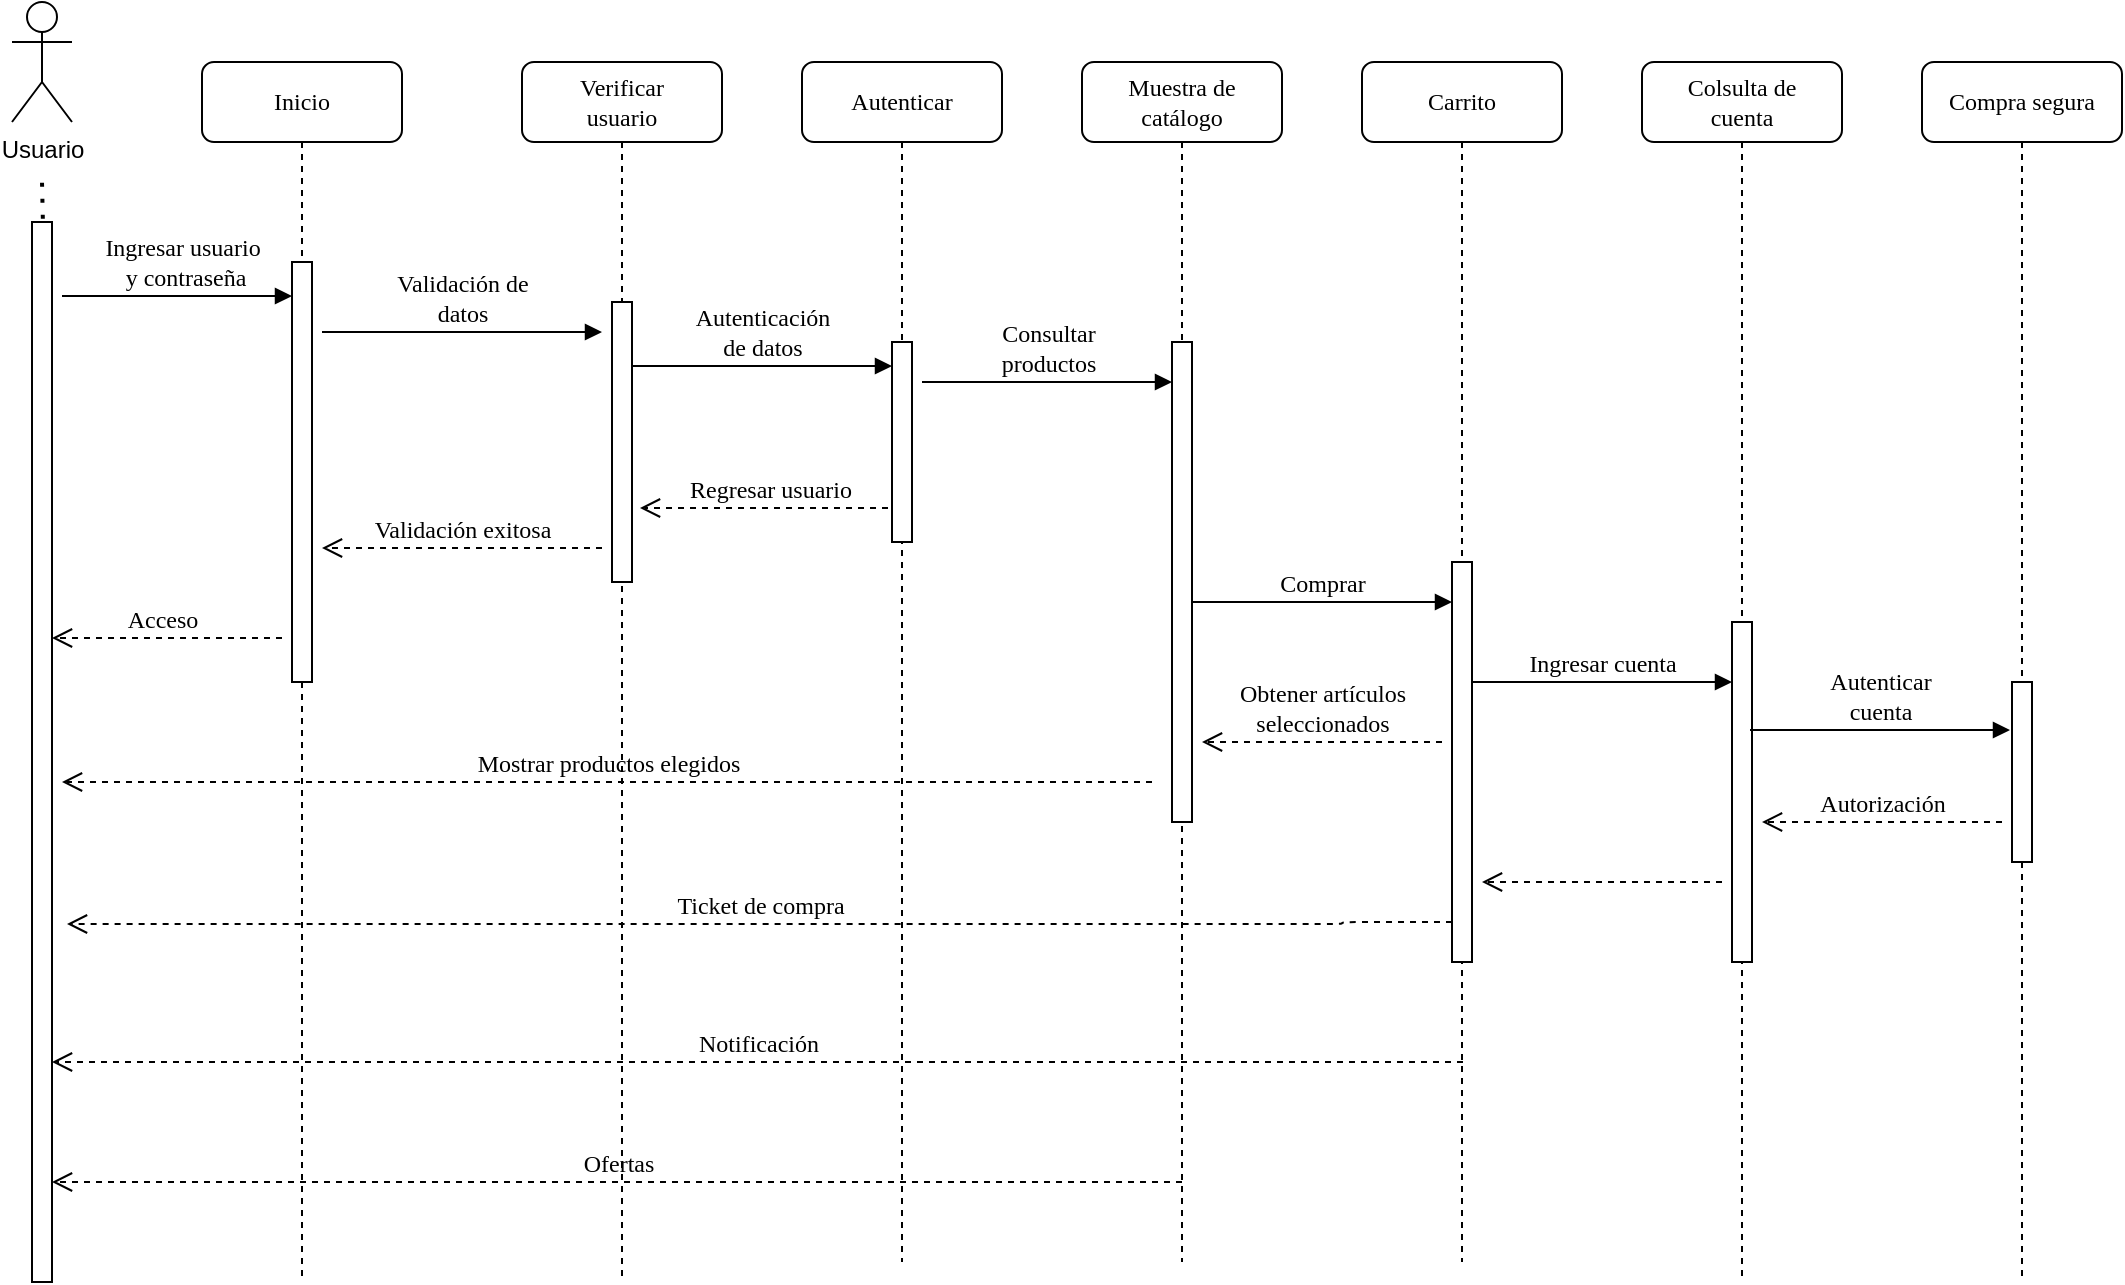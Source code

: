 <mxfile version="22.0.6" type="device">
  <diagram name="Page-1" id="13e1069c-82ec-6db2-03f1-153e76fe0fe0">
    <mxGraphModel dx="1051" dy="1029" grid="1" gridSize="10" guides="1" tooltips="1" connect="1" arrows="1" fold="1" page="1" pageScale="1" pageWidth="1100" pageHeight="850" background="none" math="0" shadow="0">
      <root>
        <mxCell id="0" />
        <mxCell id="1" parent="0" />
        <mxCell id="7baba1c4bc27f4b0-2" value="Inicio" style="shape=umlLifeline;perimeter=lifelinePerimeter;whiteSpace=wrap;html=1;container=1;collapsible=0;recursiveResize=0;outlineConnect=0;rounded=1;shadow=0;comic=0;labelBackgroundColor=none;strokeWidth=1;fontFamily=Verdana;fontSize=12;align=center;" parent="1" vertex="1">
          <mxGeometry x="240" y="80" width="100" height="610" as="geometry" />
        </mxCell>
        <mxCell id="7baba1c4bc27f4b0-10" value="" style="html=1;points=[];perimeter=orthogonalPerimeter;rounded=0;shadow=0;comic=0;labelBackgroundColor=none;strokeWidth=1;fontFamily=Verdana;fontSize=12;align=center;" parent="7baba1c4bc27f4b0-2" vertex="1">
          <mxGeometry x="45" y="100" width="10" height="210" as="geometry" />
        </mxCell>
        <mxCell id="m9G_Q8XuEQ2dkCl1wQMG-13" value="Acceso" style="html=1;verticalAlign=bottom;endArrow=open;dashed=1;endSize=8;labelBackgroundColor=none;fontFamily=Verdana;fontSize=12;edgeStyle=elbowEdgeStyle;elbow=horizontal;" edge="1" parent="7baba1c4bc27f4b0-2">
          <mxGeometry x="0.043" relative="1" as="geometry">
            <mxPoint x="-75" y="288" as="targetPoint" />
            <Array as="points">
              <mxPoint y="288" />
              <mxPoint x="30" y="288" />
            </Array>
            <mxPoint x="40" y="288" as="sourcePoint" />
            <mxPoint as="offset" />
          </mxGeometry>
        </mxCell>
        <mxCell id="7baba1c4bc27f4b0-11" value="Ingresar usuario&lt;br&gt;&amp;nbsp;y contraseña" style="html=1;verticalAlign=bottom;endArrow=block;labelBackgroundColor=none;fontFamily=Verdana;fontSize=12;edgeStyle=elbowEdgeStyle;elbow=vertical;" parent="7baba1c4bc27f4b0-2" edge="1">
          <mxGeometry x="0.043" relative="1" as="geometry">
            <mxPoint x="-70" y="117" as="sourcePoint" />
            <mxPoint x="45" y="117" as="targetPoint" />
            <mxPoint as="offset" />
          </mxGeometry>
        </mxCell>
        <mxCell id="7baba1c4bc27f4b0-3" value="Verificar&lt;br&gt;usuario" style="shape=umlLifeline;perimeter=lifelinePerimeter;whiteSpace=wrap;html=1;container=1;collapsible=0;recursiveResize=0;outlineConnect=0;rounded=1;shadow=0;comic=0;labelBackgroundColor=none;strokeWidth=1;fontFamily=Verdana;fontSize=12;align=center;" parent="1" vertex="1">
          <mxGeometry x="400" y="80" width="100" height="610" as="geometry" />
        </mxCell>
        <mxCell id="7baba1c4bc27f4b0-13" value="" style="html=1;points=[];perimeter=orthogonalPerimeter;rounded=0;shadow=0;comic=0;labelBackgroundColor=none;strokeWidth=1;fontFamily=Verdana;fontSize=12;align=center;" parent="7baba1c4bc27f4b0-3" vertex="1">
          <mxGeometry x="45" y="120" width="10" height="140" as="geometry" />
        </mxCell>
        <mxCell id="m9G_Q8XuEQ2dkCl1wQMG-12" value="Validación exitosa" style="html=1;verticalAlign=bottom;endArrow=open;dashed=1;endSize=8;labelBackgroundColor=none;fontFamily=Verdana;fontSize=12;edgeStyle=elbowEdgeStyle;elbow=vertical;" edge="1" parent="7baba1c4bc27f4b0-3">
          <mxGeometry relative="1" as="geometry">
            <mxPoint x="-100" y="243" as="targetPoint" />
            <Array as="points">
              <mxPoint y="243" />
              <mxPoint x="30" y="243" />
            </Array>
            <mxPoint x="40" y="243" as="sourcePoint" />
          </mxGeometry>
        </mxCell>
        <mxCell id="7baba1c4bc27f4b0-4" value="Autenticar" style="shape=umlLifeline;perimeter=lifelinePerimeter;whiteSpace=wrap;html=1;container=1;collapsible=0;recursiveResize=0;outlineConnect=0;rounded=1;shadow=0;comic=0;labelBackgroundColor=none;strokeWidth=1;fontFamily=Verdana;fontSize=12;align=center;" parent="1" vertex="1">
          <mxGeometry x="540" y="80" width="100" height="600" as="geometry" />
        </mxCell>
        <mxCell id="m9G_Q8XuEQ2dkCl1wQMG-14" value="Regresar usuario" style="html=1;verticalAlign=bottom;endArrow=open;dashed=1;endSize=8;labelBackgroundColor=none;fontFamily=Verdana;fontSize=12;edgeStyle=elbowEdgeStyle;elbow=horizontal;entryX=1.211;entryY=0.615;entryDx=0;entryDy=0;entryPerimeter=0;" edge="1" parent="7baba1c4bc27f4b0-4">
          <mxGeometry relative="1" as="geometry">
            <mxPoint x="-81" y="223" as="targetPoint" />
            <Array as="points">
              <mxPoint x="7" y="222" />
              <mxPoint x="37" y="222" />
            </Array>
            <mxPoint x="49" y="223" as="sourcePoint" />
          </mxGeometry>
        </mxCell>
        <mxCell id="7baba1c4bc27f4b0-5" value="Muestra de&lt;br&gt;catálogo" style="shape=umlLifeline;perimeter=lifelinePerimeter;whiteSpace=wrap;html=1;container=1;collapsible=0;recursiveResize=0;outlineConnect=0;rounded=1;shadow=0;comic=0;labelBackgroundColor=none;strokeWidth=1;fontFamily=Verdana;fontSize=12;align=center;" parent="1" vertex="1">
          <mxGeometry x="680" y="80" width="100" height="600" as="geometry" />
        </mxCell>
        <mxCell id="7baba1c4bc27f4b0-19" value="" style="html=1;points=[];perimeter=orthogonalPerimeter;rounded=0;shadow=0;comic=0;labelBackgroundColor=none;strokeWidth=1;fontFamily=Verdana;fontSize=12;align=center;" parent="7baba1c4bc27f4b0-5" vertex="1">
          <mxGeometry x="45" y="140" width="10" height="240" as="geometry" />
        </mxCell>
        <mxCell id="m9G_Q8XuEQ2dkCl1wQMG-15" value="Mostrar productos elegidos" style="html=1;verticalAlign=bottom;endArrow=open;dashed=1;endSize=8;labelBackgroundColor=none;fontFamily=Verdana;fontSize=12;edgeStyle=elbowEdgeStyle;elbow=horizontal;" edge="1" parent="7baba1c4bc27f4b0-5">
          <mxGeometry relative="1" as="geometry">
            <mxPoint x="-510" y="360" as="targetPoint" />
            <Array as="points">
              <mxPoint x="-20" y="360" />
              <mxPoint x="10" y="360" />
            </Array>
            <mxPoint x="35" y="360" as="sourcePoint" />
          </mxGeometry>
        </mxCell>
        <mxCell id="m9G_Q8XuEQ2dkCl1wQMG-28" value="Notificación" style="html=1;verticalAlign=bottom;endArrow=open;dashed=1;endSize=8;labelBackgroundColor=none;fontFamily=Verdana;fontSize=12;edgeStyle=elbowEdgeStyle;elbow=horizontal;" edge="1" parent="7baba1c4bc27f4b0-5">
          <mxGeometry relative="1" as="geometry">
            <mxPoint x="-515" y="500" as="targetPoint" />
            <Array as="points">
              <mxPoint x="135.5" y="500" />
              <mxPoint x="165.5" y="500" />
            </Array>
            <mxPoint x="190.5" y="500" as="sourcePoint" />
          </mxGeometry>
        </mxCell>
        <mxCell id="7baba1c4bc27f4b0-6" value="Carrito" style="shape=umlLifeline;perimeter=lifelinePerimeter;whiteSpace=wrap;html=1;container=1;collapsible=0;recursiveResize=0;outlineConnect=0;rounded=1;shadow=0;comic=0;labelBackgroundColor=none;strokeWidth=1;fontFamily=Verdana;fontSize=12;align=center;" parent="1" vertex="1">
          <mxGeometry x="820" y="80" width="100" height="600" as="geometry" />
        </mxCell>
        <mxCell id="7baba1c4bc27f4b0-28" value="" style="html=1;points=[];perimeter=orthogonalPerimeter;rounded=0;shadow=0;comic=0;labelBackgroundColor=none;strokeWidth=1;fontFamily=Verdana;fontSize=12;align=center;" parent="7baba1c4bc27f4b0-6" vertex="1">
          <mxGeometry x="45" y="250" width="10" height="200" as="geometry" />
        </mxCell>
        <mxCell id="m9G_Q8XuEQ2dkCl1wQMG-21" value="Obtener artículos &lt;br&gt;seleccionados" style="html=1;verticalAlign=bottom;endArrow=open;dashed=1;endSize=8;labelBackgroundColor=none;fontFamily=Verdana;fontSize=12;edgeStyle=elbowEdgeStyle;elbow=horizontal;" edge="1" parent="7baba1c4bc27f4b0-6">
          <mxGeometry relative="1" as="geometry">
            <mxPoint x="-80" y="340" as="targetPoint" />
            <Array as="points">
              <mxPoint x="-5" y="340" />
              <mxPoint x="25" y="340" />
            </Array>
            <mxPoint x="40" y="340" as="sourcePoint" />
          </mxGeometry>
        </mxCell>
        <mxCell id="m9G_Q8XuEQ2dkCl1wQMG-18" value="Ticket de compra" style="html=1;verticalAlign=bottom;endArrow=open;dashed=1;endSize=8;labelBackgroundColor=none;fontFamily=Verdana;fontSize=12;edgeStyle=elbowEdgeStyle;elbow=horizontal;" edge="1" parent="7baba1c4bc27f4b0-6">
          <mxGeometry relative="1" as="geometry">
            <mxPoint x="-647.5" y="431" as="targetPoint" />
            <Array as="points">
              <mxPoint x="-10" y="430" />
              <mxPoint x="20" y="430" />
            </Array>
            <mxPoint x="45" y="430" as="sourcePoint" />
          </mxGeometry>
        </mxCell>
        <mxCell id="7baba1c4bc27f4b0-7" value="Colsulta de&lt;br&gt;cuenta" style="shape=umlLifeline;perimeter=lifelinePerimeter;whiteSpace=wrap;html=1;container=1;collapsible=0;recursiveResize=0;outlineConnect=0;rounded=1;shadow=0;comic=0;labelBackgroundColor=none;strokeWidth=1;fontFamily=Verdana;fontSize=12;align=center;" parent="1" vertex="1">
          <mxGeometry x="960" y="80" width="100" height="610" as="geometry" />
        </mxCell>
        <mxCell id="7baba1c4bc27f4b0-25" value="" style="html=1;points=[];perimeter=orthogonalPerimeter;rounded=0;shadow=0;comic=0;labelBackgroundColor=none;strokeColor=#000000;strokeWidth=1;fillColor=#FFFFFF;fontFamily=Verdana;fontSize=12;fontColor=#000000;align=center;" parent="7baba1c4bc27f4b0-7" vertex="1">
          <mxGeometry x="45" y="280" width="10" height="170" as="geometry" />
        </mxCell>
        <mxCell id="m9G_Q8XuEQ2dkCl1wQMG-22" value="Ingresar cuenta" style="html=1;verticalAlign=bottom;endArrow=block;entryX=0;entryY=0;labelBackgroundColor=none;fontFamily=Verdana;fontSize=12;edgeStyle=elbowEdgeStyle;elbow=vertical;" edge="1" parent="7baba1c4bc27f4b0-7">
          <mxGeometry relative="1" as="geometry">
            <mxPoint x="-85" y="310" as="sourcePoint" />
            <mxPoint x="45" y="310" as="targetPoint" />
          </mxGeometry>
        </mxCell>
        <mxCell id="m9G_Q8XuEQ2dkCl1wQMG-23" value="" style="html=1;verticalAlign=bottom;endArrow=open;dashed=1;endSize=8;labelBackgroundColor=none;fontFamily=Verdana;fontSize=12;edgeStyle=elbowEdgeStyle;elbow=horizontal;" edge="1" parent="7baba1c4bc27f4b0-7">
          <mxGeometry relative="1" as="geometry">
            <mxPoint x="-80" y="410" as="targetPoint" />
            <Array as="points">
              <mxPoint x="-5" y="410" />
              <mxPoint x="25" y="410" />
            </Array>
            <mxPoint x="40" y="410" as="sourcePoint" />
            <mxPoint as="offset" />
          </mxGeometry>
        </mxCell>
        <mxCell id="7baba1c4bc27f4b0-16" value="" style="html=1;points=[];perimeter=orthogonalPerimeter;rounded=0;shadow=0;comic=0;labelBackgroundColor=none;strokeWidth=1;fontFamily=Verdana;fontSize=12;align=center;" parent="1" vertex="1">
          <mxGeometry x="585" y="220" width="10" height="100" as="geometry" />
        </mxCell>
        <mxCell id="7baba1c4bc27f4b0-17" value="Autenticación&lt;br&gt;de datos" style="html=1;verticalAlign=bottom;endArrow=block;labelBackgroundColor=none;fontFamily=Verdana;fontSize=12;edgeStyle=elbowEdgeStyle;elbow=vertical;" parent="1" edge="1">
          <mxGeometry relative="1" as="geometry">
            <mxPoint x="455" y="232" as="sourcePoint" />
            <Array as="points">
              <mxPoint x="460" y="232" />
            </Array>
            <mxPoint x="585" y="232" as="targetPoint" />
          </mxGeometry>
        </mxCell>
        <mxCell id="7baba1c4bc27f4b0-20" value="Consultar &lt;br&gt;productos" style="html=1;verticalAlign=bottom;endArrow=block;entryX=0;entryY=0;labelBackgroundColor=none;fontFamily=Verdana;fontSize=12;edgeStyle=elbowEdgeStyle;elbow=vertical;" parent="1" edge="1">
          <mxGeometry relative="1" as="geometry">
            <mxPoint x="600" y="240" as="sourcePoint" />
            <mxPoint x="725" y="240.0" as="targetPoint" />
          </mxGeometry>
        </mxCell>
        <mxCell id="7baba1c4bc27f4b0-14" value="Validación de&lt;br&gt;datos" style="html=1;verticalAlign=bottom;endArrow=block;labelBackgroundColor=none;fontFamily=Verdana;fontSize=12;edgeStyle=elbowEdgeStyle;elbow=vertical;" parent="1" edge="1">
          <mxGeometry relative="1" as="geometry">
            <mxPoint x="300" y="215" as="sourcePoint" />
            <mxPoint x="440" y="215" as="targetPoint" />
          </mxGeometry>
        </mxCell>
        <mxCell id="m9G_Q8XuEQ2dkCl1wQMG-1" value="Usuario" style="shape=umlActor;verticalLabelPosition=bottom;verticalAlign=top;html=1;" vertex="1" parent="1">
          <mxGeometry x="145" y="50" width="30" height="60" as="geometry" />
        </mxCell>
        <mxCell id="m9G_Q8XuEQ2dkCl1wQMG-3" value="" style="html=1;points=[];perimeter=orthogonalPerimeter;rounded=0;shadow=0;comic=0;labelBackgroundColor=none;strokeWidth=1;fontFamily=Verdana;fontSize=12;align=center;" vertex="1" parent="1">
          <mxGeometry x="155" y="160" width="10" height="530" as="geometry" />
        </mxCell>
        <mxCell id="m9G_Q8XuEQ2dkCl1wQMG-7" value="" style="endArrow=none;dashed=1;html=1;dashPattern=1 3;strokeWidth=2;rounded=0;exitX=0.542;exitY=-0.003;exitDx=0;exitDy=0;exitPerimeter=0;" edge="1" parent="1" source="m9G_Q8XuEQ2dkCl1wQMG-3">
          <mxGeometry width="50" height="50" relative="1" as="geometry">
            <mxPoint x="162" y="156.88" as="sourcePoint" />
            <mxPoint x="160" y="140" as="targetPoint" />
          </mxGeometry>
        </mxCell>
        <mxCell id="m9G_Q8XuEQ2dkCl1wQMG-16" value="Compra segura" style="shape=umlLifeline;perimeter=lifelinePerimeter;whiteSpace=wrap;html=1;container=1;collapsible=0;recursiveResize=0;outlineConnect=0;rounded=1;shadow=0;comic=0;labelBackgroundColor=none;strokeWidth=1;fontFamily=Verdana;fontSize=12;align=center;" vertex="1" parent="1">
          <mxGeometry x="1100" y="80" width="100" height="610" as="geometry" />
        </mxCell>
        <mxCell id="m9G_Q8XuEQ2dkCl1wQMG-24" value="" style="html=1;points=[];perimeter=orthogonalPerimeter;rounded=0;shadow=0;comic=0;labelBackgroundColor=none;strokeColor=#000000;strokeWidth=1;fillColor=#FFFFFF;fontFamily=Verdana;fontSize=12;fontColor=#000000;align=center;" vertex="1" parent="m9G_Q8XuEQ2dkCl1wQMG-16">
          <mxGeometry x="45" y="310" width="10" height="90" as="geometry" />
        </mxCell>
        <mxCell id="m9G_Q8XuEQ2dkCl1wQMG-17" value="Comprar" style="html=1;verticalAlign=bottom;endArrow=block;entryX=0;entryY=0;labelBackgroundColor=none;fontFamily=Verdana;fontSize=12;edgeStyle=elbowEdgeStyle;elbow=vertical;" edge="1" parent="1">
          <mxGeometry relative="1" as="geometry">
            <mxPoint x="735" y="350" as="sourcePoint" />
            <mxPoint x="865" y="350" as="targetPoint" />
          </mxGeometry>
        </mxCell>
        <mxCell id="m9G_Q8XuEQ2dkCl1wQMG-25" value="Autenticar&lt;br&gt;cuenta" style="html=1;verticalAlign=bottom;endArrow=block;entryX=0;entryY=0;labelBackgroundColor=none;fontFamily=Verdana;fontSize=12;edgeStyle=elbowEdgeStyle;elbow=vertical;" edge="1" parent="1">
          <mxGeometry relative="1" as="geometry">
            <mxPoint x="1014" y="414" as="sourcePoint" />
            <mxPoint x="1144" y="414" as="targetPoint" />
          </mxGeometry>
        </mxCell>
        <mxCell id="m9G_Q8XuEQ2dkCl1wQMG-29" value="Ofertas" style="html=1;verticalAlign=bottom;endArrow=open;dashed=1;endSize=8;labelBackgroundColor=none;fontFamily=Verdana;fontSize=12;edgeStyle=elbowEdgeStyle;elbow=horizontal;" edge="1" parent="1">
          <mxGeometry relative="1" as="geometry">
            <mxPoint x="165" y="640" as="targetPoint" />
            <Array as="points" />
            <mxPoint x="730" y="640" as="sourcePoint" />
          </mxGeometry>
        </mxCell>
        <mxCell id="m9G_Q8XuEQ2dkCl1wQMG-27" value="Autorización" style="html=1;verticalAlign=bottom;endArrow=open;dashed=1;endSize=8;labelBackgroundColor=none;fontFamily=Verdana;fontSize=12;edgeStyle=elbowEdgeStyle;elbow=horizontal;" edge="1" parent="1">
          <mxGeometry relative="1" as="geometry">
            <mxPoint x="1020" y="460" as="targetPoint" />
            <Array as="points">
              <mxPoint x="1095" y="460" />
              <mxPoint x="1125" y="460" />
            </Array>
            <mxPoint x="1140" y="460" as="sourcePoint" />
          </mxGeometry>
        </mxCell>
      </root>
    </mxGraphModel>
  </diagram>
</mxfile>

